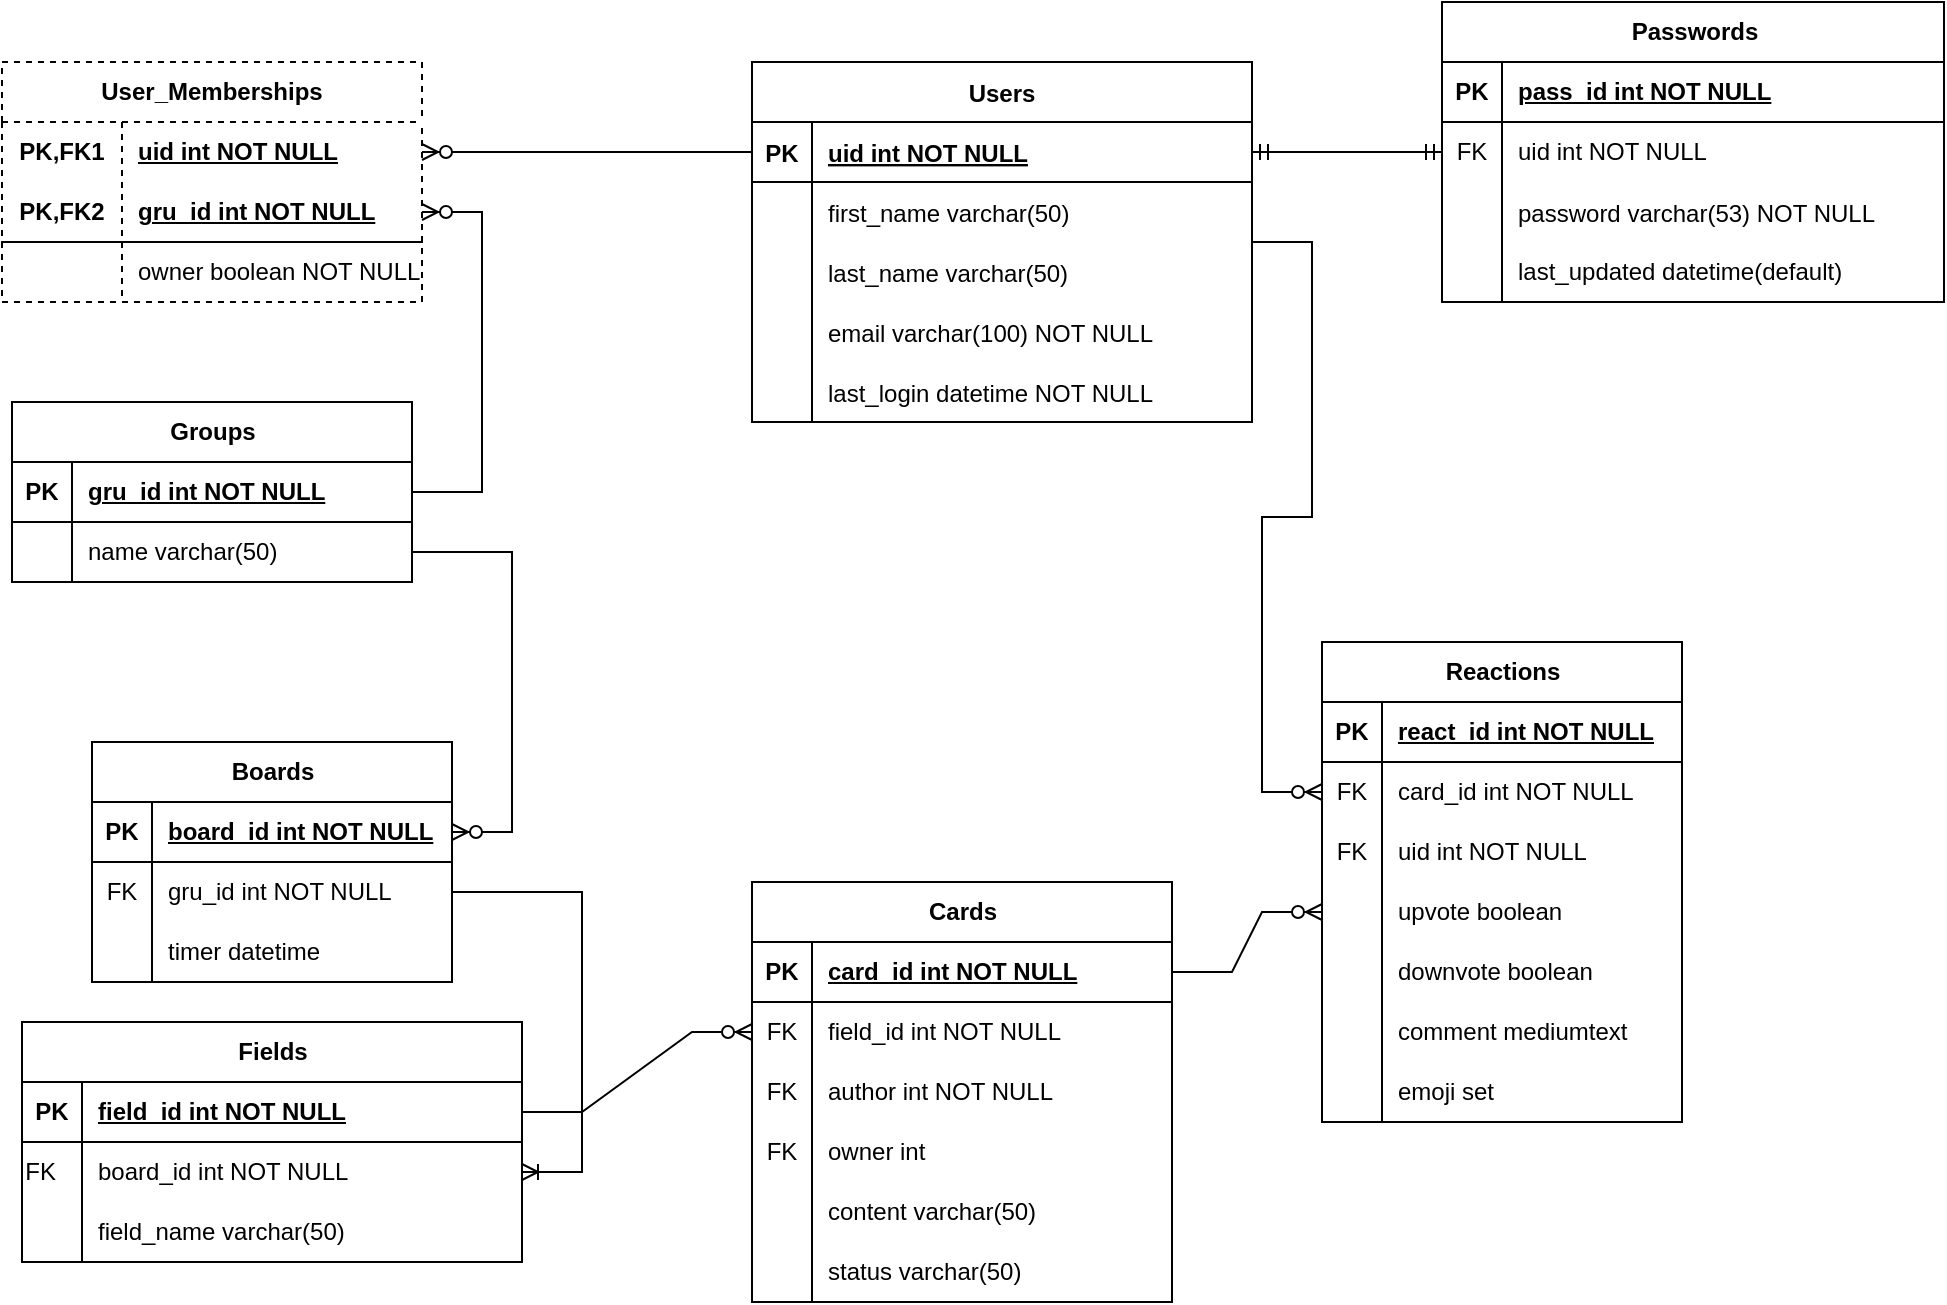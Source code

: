 <mxfile version="23.0.1" type="github">
  <diagram id="R2lEEEUBdFMjLlhIrx00" name="Page-1">
    <mxGraphModel dx="1639" dy="787" grid="1" gridSize="10" guides="1" tooltips="1" connect="1" arrows="1" fold="1" page="1" pageScale="1" pageWidth="1100" pageHeight="850" math="0" shadow="0" extFonts="Permanent Marker^https://fonts.googleapis.com/css?family=Permanent+Marker">
      <root>
        <mxCell id="0" />
        <mxCell id="1" parent="0" />
        <mxCell id="C-vyLk0tnHw3VtMMgP7b-23" value="Users" style="shape=table;startSize=30;container=1;collapsible=1;childLayout=tableLayout;fixedRows=1;rowLines=0;fontStyle=1;align=center;resizeLast=1;" parent="1" vertex="1">
          <mxGeometry x="425" y="60" width="250" height="180" as="geometry" />
        </mxCell>
        <mxCell id="C-vyLk0tnHw3VtMMgP7b-24" value="" style="shape=partialRectangle;collapsible=0;dropTarget=0;pointerEvents=0;fillColor=none;points=[[0,0.5],[1,0.5]];portConstraint=eastwest;top=0;left=0;right=0;bottom=1;" parent="C-vyLk0tnHw3VtMMgP7b-23" vertex="1">
          <mxGeometry y="30" width="250" height="30" as="geometry" />
        </mxCell>
        <mxCell id="C-vyLk0tnHw3VtMMgP7b-25" value="PK" style="shape=partialRectangle;overflow=hidden;connectable=0;fillColor=none;top=0;left=0;bottom=0;right=0;fontStyle=1;" parent="C-vyLk0tnHw3VtMMgP7b-24" vertex="1">
          <mxGeometry width="30" height="30" as="geometry">
            <mxRectangle width="30" height="30" as="alternateBounds" />
          </mxGeometry>
        </mxCell>
        <mxCell id="C-vyLk0tnHw3VtMMgP7b-26" value="uid int NOT NULL " style="shape=partialRectangle;overflow=hidden;connectable=0;fillColor=none;top=0;left=0;bottom=0;right=0;align=left;spacingLeft=6;fontStyle=5;" parent="C-vyLk0tnHw3VtMMgP7b-24" vertex="1">
          <mxGeometry x="30" width="220" height="30" as="geometry">
            <mxRectangle width="220" height="30" as="alternateBounds" />
          </mxGeometry>
        </mxCell>
        <mxCell id="C-vyLk0tnHw3VtMMgP7b-27" value="" style="shape=partialRectangle;collapsible=0;dropTarget=0;pointerEvents=0;fillColor=none;points=[[0,0.5],[1,0.5]];portConstraint=eastwest;top=0;left=0;right=0;bottom=0;" parent="C-vyLk0tnHw3VtMMgP7b-23" vertex="1">
          <mxGeometry y="60" width="250" height="30" as="geometry" />
        </mxCell>
        <mxCell id="C-vyLk0tnHw3VtMMgP7b-28" value="" style="shape=partialRectangle;overflow=hidden;connectable=0;fillColor=none;top=0;left=0;bottom=0;right=0;" parent="C-vyLk0tnHw3VtMMgP7b-27" vertex="1">
          <mxGeometry width="30" height="30" as="geometry">
            <mxRectangle width="30" height="30" as="alternateBounds" />
          </mxGeometry>
        </mxCell>
        <mxCell id="C-vyLk0tnHw3VtMMgP7b-29" value="first_name varchar(50) " style="shape=partialRectangle;overflow=hidden;connectable=0;fillColor=none;top=0;left=0;bottom=0;right=0;align=left;spacingLeft=6;" parent="C-vyLk0tnHw3VtMMgP7b-27" vertex="1">
          <mxGeometry x="30" width="220" height="30" as="geometry">
            <mxRectangle width="220" height="30" as="alternateBounds" />
          </mxGeometry>
        </mxCell>
        <mxCell id="QsMRmonBJZXArI-4Akjh-59" value="" style="shape=partialRectangle;collapsible=0;dropTarget=0;pointerEvents=0;fillColor=none;points=[[0,0.5],[1,0.5]];portConstraint=eastwest;top=0;left=0;right=0;bottom=0;" parent="C-vyLk0tnHw3VtMMgP7b-23" vertex="1">
          <mxGeometry y="90" width="250" height="30" as="geometry" />
        </mxCell>
        <mxCell id="QsMRmonBJZXArI-4Akjh-60" value="" style="shape=partialRectangle;overflow=hidden;connectable=0;fillColor=none;top=0;left=0;bottom=0;right=0;" parent="QsMRmonBJZXArI-4Akjh-59" vertex="1">
          <mxGeometry width="30" height="30" as="geometry">
            <mxRectangle width="30" height="30" as="alternateBounds" />
          </mxGeometry>
        </mxCell>
        <mxCell id="QsMRmonBJZXArI-4Akjh-61" value="last_name varchar(50)" style="shape=partialRectangle;overflow=hidden;connectable=0;fillColor=none;top=0;left=0;bottom=0;right=0;align=left;spacingLeft=6;" parent="QsMRmonBJZXArI-4Akjh-59" vertex="1">
          <mxGeometry x="30" width="220" height="30" as="geometry">
            <mxRectangle width="220" height="30" as="alternateBounds" />
          </mxGeometry>
        </mxCell>
        <mxCell id="QsMRmonBJZXArI-4Akjh-62" value="" style="shape=partialRectangle;collapsible=0;dropTarget=0;pointerEvents=0;fillColor=none;points=[[0,0.5],[1,0.5]];portConstraint=eastwest;top=0;left=0;right=0;bottom=0;" parent="C-vyLk0tnHw3VtMMgP7b-23" vertex="1">
          <mxGeometry y="120" width="250" height="30" as="geometry" />
        </mxCell>
        <mxCell id="QsMRmonBJZXArI-4Akjh-63" value="" style="shape=partialRectangle;overflow=hidden;connectable=0;fillColor=none;top=0;left=0;bottom=0;right=0;" parent="QsMRmonBJZXArI-4Akjh-62" vertex="1">
          <mxGeometry width="30" height="30" as="geometry">
            <mxRectangle width="30" height="30" as="alternateBounds" />
          </mxGeometry>
        </mxCell>
        <mxCell id="QsMRmonBJZXArI-4Akjh-64" value="email varchar(100) NOT NULL" style="shape=partialRectangle;overflow=hidden;connectable=0;fillColor=none;top=0;left=0;bottom=0;right=0;align=left;spacingLeft=6;" parent="QsMRmonBJZXArI-4Akjh-62" vertex="1">
          <mxGeometry x="30" width="220" height="30" as="geometry">
            <mxRectangle width="220" height="30" as="alternateBounds" />
          </mxGeometry>
        </mxCell>
        <mxCell id="QsMRmonBJZXArI-4Akjh-71" value="" style="shape=partialRectangle;collapsible=0;dropTarget=0;pointerEvents=0;fillColor=none;points=[[0,0.5],[1,0.5]];portConstraint=eastwest;top=0;left=0;right=0;bottom=0;" parent="C-vyLk0tnHw3VtMMgP7b-23" vertex="1">
          <mxGeometry y="150" width="250" height="30" as="geometry" />
        </mxCell>
        <mxCell id="QsMRmonBJZXArI-4Akjh-72" value="    " style="shape=partialRectangle;overflow=hidden;connectable=0;fillColor=none;top=0;left=0;bottom=0;right=0;" parent="QsMRmonBJZXArI-4Akjh-71" vertex="1">
          <mxGeometry width="30" height="30" as="geometry">
            <mxRectangle width="30" height="30" as="alternateBounds" />
          </mxGeometry>
        </mxCell>
        <mxCell id="QsMRmonBJZXArI-4Akjh-73" value="last_login datetime NOT NULL" style="shape=partialRectangle;overflow=hidden;connectable=0;fillColor=none;top=0;left=0;bottom=0;right=0;align=left;spacingLeft=6;" parent="QsMRmonBJZXArI-4Akjh-71" vertex="1">
          <mxGeometry x="30" width="220" height="30" as="geometry">
            <mxRectangle width="220" height="30" as="alternateBounds" />
          </mxGeometry>
        </mxCell>
        <mxCell id="QsMRmonBJZXArI-4Akjh-74" value="Groups" style="shape=table;startSize=30;container=1;collapsible=1;childLayout=tableLayout;fixedRows=1;rowLines=0;fontStyle=1;align=center;resizeLast=1;html=1;" parent="1" vertex="1">
          <mxGeometry x="55" y="230" width="200" height="90" as="geometry" />
        </mxCell>
        <mxCell id="QsMRmonBJZXArI-4Akjh-75" value="" style="shape=tableRow;horizontal=0;startSize=0;swimlaneHead=0;swimlaneBody=0;fillColor=none;collapsible=0;dropTarget=0;points=[[0,0.5],[1,0.5]];portConstraint=eastwest;top=0;left=0;right=0;bottom=1;" parent="QsMRmonBJZXArI-4Akjh-74" vertex="1">
          <mxGeometry y="30" width="200" height="30" as="geometry" />
        </mxCell>
        <mxCell id="QsMRmonBJZXArI-4Akjh-76" value="PK" style="shape=partialRectangle;connectable=0;fillColor=none;top=0;left=0;bottom=0;right=0;fontStyle=1;overflow=hidden;whiteSpace=wrap;html=1;" parent="QsMRmonBJZXArI-4Akjh-75" vertex="1">
          <mxGeometry width="30" height="30" as="geometry">
            <mxRectangle width="30" height="30" as="alternateBounds" />
          </mxGeometry>
        </mxCell>
        <mxCell id="QsMRmonBJZXArI-4Akjh-77" value="gru_id int NOT NULL" style="shape=partialRectangle;connectable=0;fillColor=none;top=0;left=0;bottom=0;right=0;align=left;spacingLeft=6;fontStyle=5;overflow=hidden;whiteSpace=wrap;html=1;" parent="QsMRmonBJZXArI-4Akjh-75" vertex="1">
          <mxGeometry x="30" width="170" height="30" as="geometry">
            <mxRectangle width="170" height="30" as="alternateBounds" />
          </mxGeometry>
        </mxCell>
        <mxCell id="QsMRmonBJZXArI-4Akjh-78" value="" style="shape=tableRow;horizontal=0;startSize=0;swimlaneHead=0;swimlaneBody=0;fillColor=none;collapsible=0;dropTarget=0;points=[[0,0.5],[1,0.5]];portConstraint=eastwest;top=0;left=0;right=0;bottom=0;" parent="QsMRmonBJZXArI-4Akjh-74" vertex="1">
          <mxGeometry y="60" width="200" height="30" as="geometry" />
        </mxCell>
        <mxCell id="QsMRmonBJZXArI-4Akjh-79" value="" style="shape=partialRectangle;connectable=0;fillColor=none;top=0;left=0;bottom=0;right=0;editable=1;overflow=hidden;whiteSpace=wrap;html=1;" parent="QsMRmonBJZXArI-4Akjh-78" vertex="1">
          <mxGeometry width="30" height="30" as="geometry">
            <mxRectangle width="30" height="30" as="alternateBounds" />
          </mxGeometry>
        </mxCell>
        <mxCell id="QsMRmonBJZXArI-4Akjh-80" value="name varchar(50)" style="shape=partialRectangle;connectable=0;fillColor=none;top=0;left=0;bottom=0;right=0;align=left;spacingLeft=6;overflow=hidden;whiteSpace=wrap;html=1;" parent="QsMRmonBJZXArI-4Akjh-78" vertex="1">
          <mxGeometry x="30" width="170" height="30" as="geometry">
            <mxRectangle width="170" height="30" as="alternateBounds" />
          </mxGeometry>
        </mxCell>
        <mxCell id="QsMRmonBJZXArI-4Akjh-129" value="" style="edgeStyle=entityRelationEdgeStyle;fontSize=12;html=1;endArrow=ERzeroToMany;endFill=1;rounded=0;" parent="1" source="C-vyLk0tnHw3VtMMgP7b-24" target="QsMRmonBJZXArI-4Akjh-185" edge="1">
          <mxGeometry width="100" height="100" relative="1" as="geometry">
            <mxPoint x="360" y="60" as="sourcePoint" />
            <mxPoint x="690" y="235" as="targetPoint" />
            <Array as="points">
              <mxPoint x="362.76" y="375" />
              <mxPoint x="770" y="455" />
              <mxPoint x="82.76" y="390" />
              <mxPoint x="-7.24" y="450" />
              <mxPoint x="-27.24" y="450" />
              <mxPoint x="72.76" y="370" />
              <mxPoint x="92.76" y="340" />
            </Array>
          </mxGeometry>
        </mxCell>
        <mxCell id="QsMRmonBJZXArI-4Akjh-130" value="" style="edgeStyle=entityRelationEdgeStyle;fontSize=12;html=1;endArrow=ERzeroToMany;endFill=1;rounded=0;" parent="1" source="QsMRmonBJZXArI-4Akjh-75" target="QsMRmonBJZXArI-4Akjh-188" edge="1">
          <mxGeometry width="100" height="100" relative="1" as="geometry">
            <mxPoint x="280" y="295" as="sourcePoint" />
            <mxPoint x="350" y="200" as="targetPoint" />
          </mxGeometry>
        </mxCell>
        <mxCell id="QsMRmonBJZXArI-4Akjh-131" value="Passwords" style="shape=table;startSize=30;container=1;collapsible=1;childLayout=tableLayout;fixedRows=1;rowLines=0;fontStyle=1;align=center;resizeLast=1;html=1;" parent="1" vertex="1">
          <mxGeometry x="770" y="30" width="251" height="150" as="geometry" />
        </mxCell>
        <mxCell id="QsMRmonBJZXArI-4Akjh-132" value="" style="shape=tableRow;horizontal=0;startSize=0;swimlaneHead=0;swimlaneBody=0;fillColor=none;collapsible=0;dropTarget=0;points=[[0,0.5],[1,0.5]];portConstraint=eastwest;top=0;left=0;right=0;bottom=1;" parent="QsMRmonBJZXArI-4Akjh-131" vertex="1">
          <mxGeometry y="30" width="251" height="30" as="geometry" />
        </mxCell>
        <mxCell id="QsMRmonBJZXArI-4Akjh-133" value="PK" style="shape=partialRectangle;connectable=0;fillColor=none;top=0;left=0;bottom=0;right=0;fontStyle=1;overflow=hidden;whiteSpace=wrap;html=1;" parent="QsMRmonBJZXArI-4Akjh-132" vertex="1">
          <mxGeometry width="30" height="30" as="geometry">
            <mxRectangle width="30" height="30" as="alternateBounds" />
          </mxGeometry>
        </mxCell>
        <mxCell id="QsMRmonBJZXArI-4Akjh-134" value="pass_id int NOT NULL" style="shape=partialRectangle;connectable=0;fillColor=none;top=0;left=0;bottom=0;right=0;align=left;spacingLeft=6;fontStyle=5;overflow=hidden;whiteSpace=wrap;html=1;" parent="QsMRmonBJZXArI-4Akjh-132" vertex="1">
          <mxGeometry x="30" width="221" height="30" as="geometry">
            <mxRectangle width="221" height="30" as="alternateBounds" />
          </mxGeometry>
        </mxCell>
        <mxCell id="QsMRmonBJZXArI-4Akjh-135" value="" style="shape=tableRow;horizontal=0;startSize=0;swimlaneHead=0;swimlaneBody=0;fillColor=none;collapsible=0;dropTarget=0;points=[[0,0.5],[1,0.5]];portConstraint=eastwest;top=0;left=0;right=0;bottom=0;" parent="QsMRmonBJZXArI-4Akjh-131" vertex="1">
          <mxGeometry y="60" width="251" height="30" as="geometry" />
        </mxCell>
        <mxCell id="QsMRmonBJZXArI-4Akjh-136" value="FK" style="shape=partialRectangle;connectable=0;fillColor=none;top=0;left=0;bottom=0;right=0;editable=1;overflow=hidden;whiteSpace=wrap;html=1;" parent="QsMRmonBJZXArI-4Akjh-135" vertex="1">
          <mxGeometry width="30" height="30" as="geometry">
            <mxRectangle width="30" height="30" as="alternateBounds" />
          </mxGeometry>
        </mxCell>
        <mxCell id="QsMRmonBJZXArI-4Akjh-137" value="uid int NOT NULL" style="shape=partialRectangle;connectable=0;fillColor=none;top=0;left=0;bottom=0;right=0;align=left;spacingLeft=6;overflow=hidden;whiteSpace=wrap;html=1;" parent="QsMRmonBJZXArI-4Akjh-135" vertex="1">
          <mxGeometry x="30" width="221" height="30" as="geometry">
            <mxRectangle width="221" height="30" as="alternateBounds" />
          </mxGeometry>
        </mxCell>
        <mxCell id="QsMRmonBJZXArI-4Akjh-65" value="" style="shape=partialRectangle;collapsible=0;dropTarget=0;pointerEvents=0;fillColor=none;points=[[0,0.5],[1,0.5]];portConstraint=eastwest;top=0;left=0;right=0;bottom=0;" parent="QsMRmonBJZXArI-4Akjh-131" vertex="1">
          <mxGeometry y="90" width="251" height="30" as="geometry" />
        </mxCell>
        <mxCell id="QsMRmonBJZXArI-4Akjh-66" value="" style="shape=partialRectangle;overflow=hidden;connectable=0;fillColor=none;top=0;left=0;bottom=0;right=0;" parent="QsMRmonBJZXArI-4Akjh-65" vertex="1">
          <mxGeometry width="30" height="30" as="geometry">
            <mxRectangle width="30" height="30" as="alternateBounds" />
          </mxGeometry>
        </mxCell>
        <mxCell id="QsMRmonBJZXArI-4Akjh-67" value="password varchar(53) NOT NULL" style="shape=partialRectangle;overflow=hidden;connectable=0;fillColor=none;top=0;left=0;bottom=0;right=0;align=left;spacingLeft=6;" parent="QsMRmonBJZXArI-4Akjh-65" vertex="1">
          <mxGeometry x="30" width="221" height="30" as="geometry">
            <mxRectangle width="221" height="30" as="alternateBounds" />
          </mxGeometry>
        </mxCell>
        <mxCell id="QsMRmonBJZXArI-4Akjh-141" value="" style="shape=tableRow;horizontal=0;startSize=0;swimlaneHead=0;swimlaneBody=0;fillColor=none;collapsible=0;dropTarget=0;points=[[0,0.5],[1,0.5]];portConstraint=eastwest;top=0;left=0;right=0;bottom=0;" parent="QsMRmonBJZXArI-4Akjh-131" vertex="1">
          <mxGeometry y="120" width="251" height="30" as="geometry" />
        </mxCell>
        <mxCell id="QsMRmonBJZXArI-4Akjh-142" value="" style="shape=partialRectangle;connectable=0;fillColor=none;top=0;left=0;bottom=0;right=0;editable=1;overflow=hidden;whiteSpace=wrap;html=1;" parent="QsMRmonBJZXArI-4Akjh-141" vertex="1">
          <mxGeometry width="30" height="30" as="geometry">
            <mxRectangle width="30" height="30" as="alternateBounds" />
          </mxGeometry>
        </mxCell>
        <mxCell id="QsMRmonBJZXArI-4Akjh-143" value="last_updated datetime(default)" style="shape=partialRectangle;connectable=0;fillColor=none;top=0;left=0;bottom=0;right=0;align=left;spacingLeft=6;overflow=hidden;whiteSpace=wrap;html=1;" parent="QsMRmonBJZXArI-4Akjh-141" vertex="1">
          <mxGeometry x="30" width="221" height="30" as="geometry">
            <mxRectangle width="221" height="30" as="alternateBounds" />
          </mxGeometry>
        </mxCell>
        <mxCell id="QsMRmonBJZXArI-4Akjh-161" value="" style="edgeStyle=entityRelationEdgeStyle;fontSize=12;html=1;endArrow=ERmandOne;startArrow=ERmandOne;rounded=0;" parent="1" source="C-vyLk0tnHw3VtMMgP7b-24" target="QsMRmonBJZXArI-4Akjh-131" edge="1">
          <mxGeometry width="100" height="100" relative="1" as="geometry">
            <mxPoint x="600" y="190" as="sourcePoint" />
            <mxPoint x="780" y="340" as="targetPoint" />
            <Array as="points">
              <mxPoint x="730" y="70" />
              <mxPoint x="686" y="100" />
            </Array>
          </mxGeometry>
        </mxCell>
        <mxCell id="QsMRmonBJZXArI-4Akjh-184" value="User_Memberships" style="shape=table;startSize=30;container=1;collapsible=1;childLayout=tableLayout;fixedRows=1;rowLines=0;fontStyle=1;align=center;resizeLast=1;html=1;whiteSpace=wrap;dashed=1;" parent="1" vertex="1">
          <mxGeometry x="50" y="60" width="210" height="120" as="geometry" />
        </mxCell>
        <mxCell id="QsMRmonBJZXArI-4Akjh-185" value="" style="shape=tableRow;horizontal=0;startSize=0;swimlaneHead=0;swimlaneBody=0;fillColor=none;collapsible=0;dropTarget=0;points=[[0,0.5],[1,0.5]];portConstraint=eastwest;top=0;left=0;right=0;bottom=0;html=1;" parent="QsMRmonBJZXArI-4Akjh-184" vertex="1">
          <mxGeometry y="30" width="210" height="30" as="geometry" />
        </mxCell>
        <mxCell id="QsMRmonBJZXArI-4Akjh-186" value="PK,FK1" style="shape=partialRectangle;connectable=0;fillColor=none;top=0;left=0;bottom=0;right=0;fontStyle=1;overflow=hidden;html=1;whiteSpace=wrap;" parent="QsMRmonBJZXArI-4Akjh-185" vertex="1">
          <mxGeometry width="60" height="30" as="geometry">
            <mxRectangle width="60" height="30" as="alternateBounds" />
          </mxGeometry>
        </mxCell>
        <mxCell id="QsMRmonBJZXArI-4Akjh-187" value="uid int NOT NULL" style="shape=partialRectangle;connectable=0;fillColor=none;top=0;left=0;bottom=0;right=0;align=left;spacingLeft=6;fontStyle=5;overflow=hidden;html=1;whiteSpace=wrap;" parent="QsMRmonBJZXArI-4Akjh-185" vertex="1">
          <mxGeometry x="60" width="150" height="30" as="geometry">
            <mxRectangle width="150" height="30" as="alternateBounds" />
          </mxGeometry>
        </mxCell>
        <mxCell id="QsMRmonBJZXArI-4Akjh-188" value="" style="shape=tableRow;horizontal=0;startSize=0;swimlaneHead=0;swimlaneBody=0;fillColor=none;collapsible=0;dropTarget=0;points=[[0,0.5],[1,0.5]];portConstraint=eastwest;top=0;left=0;right=0;bottom=1;html=1;" parent="QsMRmonBJZXArI-4Akjh-184" vertex="1">
          <mxGeometry y="60" width="210" height="30" as="geometry" />
        </mxCell>
        <mxCell id="QsMRmonBJZXArI-4Akjh-189" value="PK,FK2" style="shape=partialRectangle;connectable=0;fillColor=none;top=0;left=0;bottom=0;right=0;fontStyle=1;overflow=hidden;html=1;whiteSpace=wrap;" parent="QsMRmonBJZXArI-4Akjh-188" vertex="1">
          <mxGeometry width="60" height="30" as="geometry">
            <mxRectangle width="60" height="30" as="alternateBounds" />
          </mxGeometry>
        </mxCell>
        <mxCell id="QsMRmonBJZXArI-4Akjh-190" value="gru_id int NOT NULL" style="shape=partialRectangle;connectable=0;fillColor=none;top=0;left=0;bottom=0;right=0;align=left;spacingLeft=6;fontStyle=5;overflow=hidden;html=1;whiteSpace=wrap;" parent="QsMRmonBJZXArI-4Akjh-188" vertex="1">
          <mxGeometry x="60" width="150" height="30" as="geometry">
            <mxRectangle width="150" height="30" as="alternateBounds" />
          </mxGeometry>
        </mxCell>
        <mxCell id="QsMRmonBJZXArI-4Akjh-191" value="" style="shape=tableRow;horizontal=0;startSize=0;swimlaneHead=0;swimlaneBody=0;fillColor=none;collapsible=0;dropTarget=0;points=[[0,0.5],[1,0.5]];portConstraint=eastwest;top=0;left=0;right=0;bottom=0;html=1;" parent="QsMRmonBJZXArI-4Akjh-184" vertex="1">
          <mxGeometry y="90" width="210" height="30" as="geometry" />
        </mxCell>
        <mxCell id="QsMRmonBJZXArI-4Akjh-192" value="" style="shape=partialRectangle;connectable=0;fillColor=none;top=0;left=0;bottom=0;right=0;editable=1;overflow=hidden;html=1;whiteSpace=wrap;" parent="QsMRmonBJZXArI-4Akjh-191" vertex="1">
          <mxGeometry width="60" height="30" as="geometry">
            <mxRectangle width="60" height="30" as="alternateBounds" />
          </mxGeometry>
        </mxCell>
        <mxCell id="QsMRmonBJZXArI-4Akjh-193" value="owner boolean NOT NULL" style="shape=partialRectangle;connectable=0;fillColor=none;top=0;left=0;bottom=0;right=0;align=left;spacingLeft=6;overflow=hidden;html=1;whiteSpace=wrap;" parent="QsMRmonBJZXArI-4Akjh-191" vertex="1">
          <mxGeometry x="60" width="150" height="30" as="geometry">
            <mxRectangle width="150" height="30" as="alternateBounds" />
          </mxGeometry>
        </mxCell>
        <mxCell id="QsMRmonBJZXArI-4Akjh-197" value="Boards" style="shape=table;startSize=30;container=1;collapsible=1;childLayout=tableLayout;fixedRows=1;rowLines=0;fontStyle=1;align=center;resizeLast=1;html=1;" parent="1" vertex="1">
          <mxGeometry x="95" y="400" width="180" height="120" as="geometry" />
        </mxCell>
        <mxCell id="QsMRmonBJZXArI-4Akjh-198" value="" style="shape=tableRow;horizontal=0;startSize=0;swimlaneHead=0;swimlaneBody=0;fillColor=none;collapsible=0;dropTarget=0;points=[[0,0.5],[1,0.5]];portConstraint=eastwest;top=0;left=0;right=0;bottom=1;" parent="QsMRmonBJZXArI-4Akjh-197" vertex="1">
          <mxGeometry y="30" width="180" height="30" as="geometry" />
        </mxCell>
        <mxCell id="QsMRmonBJZXArI-4Akjh-199" value="PK" style="shape=partialRectangle;connectable=0;fillColor=none;top=0;left=0;bottom=0;right=0;fontStyle=1;overflow=hidden;whiteSpace=wrap;html=1;" parent="QsMRmonBJZXArI-4Akjh-198" vertex="1">
          <mxGeometry width="30" height="30" as="geometry">
            <mxRectangle width="30" height="30" as="alternateBounds" />
          </mxGeometry>
        </mxCell>
        <mxCell id="QsMRmonBJZXArI-4Akjh-200" value="board_id int NOT NULL" style="shape=partialRectangle;connectable=0;fillColor=none;top=0;left=0;bottom=0;right=0;align=left;spacingLeft=6;fontStyle=5;overflow=hidden;whiteSpace=wrap;html=1;" parent="QsMRmonBJZXArI-4Akjh-198" vertex="1">
          <mxGeometry x="30" width="150" height="30" as="geometry">
            <mxRectangle width="150" height="30" as="alternateBounds" />
          </mxGeometry>
        </mxCell>
        <mxCell id="QsMRmonBJZXArI-4Akjh-201" value="" style="shape=tableRow;horizontal=0;startSize=0;swimlaneHead=0;swimlaneBody=0;fillColor=none;collapsible=0;dropTarget=0;points=[[0,0.5],[1,0.5]];portConstraint=eastwest;top=0;left=0;right=0;bottom=0;" parent="QsMRmonBJZXArI-4Akjh-197" vertex="1">
          <mxGeometry y="60" width="180" height="30" as="geometry" />
        </mxCell>
        <mxCell id="QsMRmonBJZXArI-4Akjh-202" value="FK" style="shape=partialRectangle;connectable=0;fillColor=none;top=0;left=0;bottom=0;right=0;editable=1;overflow=hidden;whiteSpace=wrap;html=1;" parent="QsMRmonBJZXArI-4Akjh-201" vertex="1">
          <mxGeometry width="30" height="30" as="geometry">
            <mxRectangle width="30" height="30" as="alternateBounds" />
          </mxGeometry>
        </mxCell>
        <mxCell id="QsMRmonBJZXArI-4Akjh-203" value="gru_id int NOT NULL" style="shape=partialRectangle;connectable=0;fillColor=none;top=0;left=0;bottom=0;right=0;align=left;spacingLeft=6;overflow=hidden;whiteSpace=wrap;html=1;" parent="QsMRmonBJZXArI-4Akjh-201" vertex="1">
          <mxGeometry x="30" width="150" height="30" as="geometry">
            <mxRectangle width="150" height="30" as="alternateBounds" />
          </mxGeometry>
        </mxCell>
        <mxCell id="4vJJarBeEejXdYgXvH3P-1" value="" style="shape=tableRow;horizontal=0;startSize=0;swimlaneHead=0;swimlaneBody=0;fillColor=none;collapsible=0;dropTarget=0;points=[[0,0.5],[1,0.5]];portConstraint=eastwest;top=0;left=0;right=0;bottom=0;" parent="QsMRmonBJZXArI-4Akjh-197" vertex="1">
          <mxGeometry y="90" width="180" height="30" as="geometry" />
        </mxCell>
        <mxCell id="4vJJarBeEejXdYgXvH3P-2" value="" style="shape=partialRectangle;connectable=0;fillColor=none;top=0;left=0;bottom=0;right=0;editable=1;overflow=hidden;whiteSpace=wrap;html=1;" parent="4vJJarBeEejXdYgXvH3P-1" vertex="1">
          <mxGeometry width="30" height="30" as="geometry">
            <mxRectangle width="30" height="30" as="alternateBounds" />
          </mxGeometry>
        </mxCell>
        <mxCell id="4vJJarBeEejXdYgXvH3P-3" value="timer datetime" style="shape=partialRectangle;connectable=0;fillColor=none;top=0;left=0;bottom=0;right=0;align=left;spacingLeft=6;overflow=hidden;whiteSpace=wrap;html=1;" parent="4vJJarBeEejXdYgXvH3P-1" vertex="1">
          <mxGeometry x="30" width="150" height="30" as="geometry">
            <mxRectangle width="150" height="30" as="alternateBounds" />
          </mxGeometry>
        </mxCell>
        <mxCell id="QsMRmonBJZXArI-4Akjh-210" value="Cards" style="shape=table;startSize=30;container=1;collapsible=1;childLayout=tableLayout;fixedRows=1;rowLines=0;fontStyle=1;align=center;resizeLast=1;html=1;" parent="1" vertex="1">
          <mxGeometry x="425" y="470" width="210" height="210" as="geometry" />
        </mxCell>
        <mxCell id="QsMRmonBJZXArI-4Akjh-211" value="" style="shape=tableRow;horizontal=0;startSize=0;swimlaneHead=0;swimlaneBody=0;fillColor=none;collapsible=0;dropTarget=0;points=[[0,0.5],[1,0.5]];portConstraint=eastwest;top=0;left=0;right=0;bottom=1;" parent="QsMRmonBJZXArI-4Akjh-210" vertex="1">
          <mxGeometry y="30" width="210" height="30" as="geometry" />
        </mxCell>
        <mxCell id="QsMRmonBJZXArI-4Akjh-212" value="PK" style="shape=partialRectangle;connectable=0;fillColor=none;top=0;left=0;bottom=0;right=0;fontStyle=1;overflow=hidden;whiteSpace=wrap;html=1;" parent="QsMRmonBJZXArI-4Akjh-211" vertex="1">
          <mxGeometry width="30" height="30" as="geometry">
            <mxRectangle width="30" height="30" as="alternateBounds" />
          </mxGeometry>
        </mxCell>
        <mxCell id="QsMRmonBJZXArI-4Akjh-213" value="card_id int NOT NULL" style="shape=partialRectangle;connectable=0;fillColor=none;top=0;left=0;bottom=0;right=0;align=left;spacingLeft=6;fontStyle=5;overflow=hidden;whiteSpace=wrap;html=1;" parent="QsMRmonBJZXArI-4Akjh-211" vertex="1">
          <mxGeometry x="30" width="180" height="30" as="geometry">
            <mxRectangle width="180" height="30" as="alternateBounds" />
          </mxGeometry>
        </mxCell>
        <mxCell id="QsMRmonBJZXArI-4Akjh-223" value="" style="shape=tableRow;horizontal=0;startSize=0;swimlaneHead=0;swimlaneBody=0;fillColor=none;collapsible=0;dropTarget=0;points=[[0,0.5],[1,0.5]];portConstraint=eastwest;top=0;left=0;right=0;bottom=0;" parent="QsMRmonBJZXArI-4Akjh-210" vertex="1">
          <mxGeometry y="60" width="210" height="30" as="geometry" />
        </mxCell>
        <mxCell id="QsMRmonBJZXArI-4Akjh-224" value="FK" style="shape=partialRectangle;connectable=0;fillColor=none;top=0;left=0;bottom=0;right=0;fontStyle=0;overflow=hidden;whiteSpace=wrap;html=1;" parent="QsMRmonBJZXArI-4Akjh-223" vertex="1">
          <mxGeometry width="30" height="30" as="geometry">
            <mxRectangle width="30" height="30" as="alternateBounds" />
          </mxGeometry>
        </mxCell>
        <mxCell id="QsMRmonBJZXArI-4Akjh-225" value="field_id int NOT NULL" style="shape=partialRectangle;connectable=0;fillColor=none;top=0;left=0;bottom=0;right=0;align=left;spacingLeft=6;fontStyle=0;overflow=hidden;whiteSpace=wrap;html=1;" parent="QsMRmonBJZXArI-4Akjh-223" vertex="1">
          <mxGeometry x="30" width="180" height="30" as="geometry">
            <mxRectangle width="180" height="30" as="alternateBounds" />
          </mxGeometry>
        </mxCell>
        <mxCell id="QsMRmonBJZXArI-4Akjh-286" value="" style="shape=tableRow;horizontal=0;startSize=0;swimlaneHead=0;swimlaneBody=0;fillColor=none;collapsible=0;dropTarget=0;points=[[0,0.5],[1,0.5]];portConstraint=eastwest;top=0;left=0;right=0;bottom=0;" parent="QsMRmonBJZXArI-4Akjh-210" vertex="1">
          <mxGeometry y="90" width="210" height="30" as="geometry" />
        </mxCell>
        <mxCell id="QsMRmonBJZXArI-4Akjh-287" value="FK" style="shape=partialRectangle;connectable=0;fillColor=none;top=0;left=0;bottom=0;right=0;fontStyle=0;overflow=hidden;whiteSpace=wrap;html=1;" parent="QsMRmonBJZXArI-4Akjh-286" vertex="1">
          <mxGeometry width="30" height="30" as="geometry">
            <mxRectangle width="30" height="30" as="alternateBounds" />
          </mxGeometry>
        </mxCell>
        <mxCell id="QsMRmonBJZXArI-4Akjh-288" value="author int NOT NULL" style="shape=partialRectangle;connectable=0;fillColor=none;top=0;left=0;bottom=0;right=0;align=left;spacingLeft=6;fontStyle=0;overflow=hidden;whiteSpace=wrap;html=1;" parent="QsMRmonBJZXArI-4Akjh-286" vertex="1">
          <mxGeometry x="30" width="180" height="30" as="geometry">
            <mxRectangle width="180" height="30" as="alternateBounds" />
          </mxGeometry>
        </mxCell>
        <mxCell id="4vJJarBeEejXdYgXvH3P-4" value="" style="shape=tableRow;horizontal=0;startSize=0;swimlaneHead=0;swimlaneBody=0;fillColor=none;collapsible=0;dropTarget=0;points=[[0,0.5],[1,0.5]];portConstraint=eastwest;top=0;left=0;right=0;bottom=0;" parent="QsMRmonBJZXArI-4Akjh-210" vertex="1">
          <mxGeometry y="120" width="210" height="30" as="geometry" />
        </mxCell>
        <mxCell id="4vJJarBeEejXdYgXvH3P-5" value="FK" style="shape=partialRectangle;connectable=0;fillColor=none;top=0;left=0;bottom=0;right=0;fontStyle=0;overflow=hidden;whiteSpace=wrap;html=1;" parent="4vJJarBeEejXdYgXvH3P-4" vertex="1">
          <mxGeometry width="30" height="30" as="geometry">
            <mxRectangle width="30" height="30" as="alternateBounds" />
          </mxGeometry>
        </mxCell>
        <mxCell id="4vJJarBeEejXdYgXvH3P-6" value="owner int" style="shape=partialRectangle;connectable=0;fillColor=none;top=0;left=0;bottom=0;right=0;align=left;spacingLeft=6;fontStyle=0;overflow=hidden;whiteSpace=wrap;html=1;" parent="4vJJarBeEejXdYgXvH3P-4" vertex="1">
          <mxGeometry x="30" width="180" height="30" as="geometry">
            <mxRectangle width="180" height="30" as="alternateBounds" />
          </mxGeometry>
        </mxCell>
        <mxCell id="4vJJarBeEejXdYgXvH3P-7" value="" style="shape=tableRow;horizontal=0;startSize=0;swimlaneHead=0;swimlaneBody=0;fillColor=none;collapsible=0;dropTarget=0;points=[[0,0.5],[1,0.5]];portConstraint=eastwest;top=0;left=0;right=0;bottom=0;" parent="QsMRmonBJZXArI-4Akjh-210" vertex="1">
          <mxGeometry y="150" width="210" height="30" as="geometry" />
        </mxCell>
        <mxCell id="4vJJarBeEejXdYgXvH3P-8" value="" style="shape=partialRectangle;connectable=0;fillColor=none;top=0;left=0;bottom=0;right=0;fontStyle=0;overflow=hidden;whiteSpace=wrap;html=1;" parent="4vJJarBeEejXdYgXvH3P-7" vertex="1">
          <mxGeometry width="30" height="30" as="geometry">
            <mxRectangle width="30" height="30" as="alternateBounds" />
          </mxGeometry>
        </mxCell>
        <mxCell id="4vJJarBeEejXdYgXvH3P-9" value="content varchar(50)" style="shape=partialRectangle;connectable=0;fillColor=none;top=0;left=0;bottom=0;right=0;align=left;spacingLeft=6;fontStyle=0;overflow=hidden;whiteSpace=wrap;html=1;" parent="4vJJarBeEejXdYgXvH3P-7" vertex="1">
          <mxGeometry x="30" width="180" height="30" as="geometry">
            <mxRectangle width="180" height="30" as="alternateBounds" />
          </mxGeometry>
        </mxCell>
        <mxCell id="4vJJarBeEejXdYgXvH3P-10" value="" style="shape=tableRow;horizontal=0;startSize=0;swimlaneHead=0;swimlaneBody=0;fillColor=none;collapsible=0;dropTarget=0;points=[[0,0.5],[1,0.5]];portConstraint=eastwest;top=0;left=0;right=0;bottom=0;" parent="QsMRmonBJZXArI-4Akjh-210" vertex="1">
          <mxGeometry y="180" width="210" height="30" as="geometry" />
        </mxCell>
        <mxCell id="4vJJarBeEejXdYgXvH3P-11" value="" style="shape=partialRectangle;connectable=0;fillColor=none;top=0;left=0;bottom=0;right=0;fontStyle=0;overflow=hidden;whiteSpace=wrap;html=1;" parent="4vJJarBeEejXdYgXvH3P-10" vertex="1">
          <mxGeometry width="30" height="30" as="geometry">
            <mxRectangle width="30" height="30" as="alternateBounds" />
          </mxGeometry>
        </mxCell>
        <mxCell id="4vJJarBeEejXdYgXvH3P-12" value="status varchar(50)" style="shape=partialRectangle;connectable=0;fillColor=none;top=0;left=0;bottom=0;right=0;align=left;spacingLeft=6;fontStyle=0;overflow=hidden;whiteSpace=wrap;html=1;" parent="4vJJarBeEejXdYgXvH3P-10" vertex="1">
          <mxGeometry x="30" width="180" height="30" as="geometry">
            <mxRectangle width="180" height="30" as="alternateBounds" />
          </mxGeometry>
        </mxCell>
        <mxCell id="QsMRmonBJZXArI-4Akjh-269" value="Fields" style="shape=table;startSize=30;container=1;collapsible=1;childLayout=tableLayout;fixedRows=1;rowLines=0;fontStyle=1;align=center;resizeLast=1;html=1;" parent="1" vertex="1">
          <mxGeometry x="60" y="540" width="250" height="120" as="geometry" />
        </mxCell>
        <mxCell id="QsMRmonBJZXArI-4Akjh-270" value="" style="shape=tableRow;horizontal=0;startSize=0;swimlaneHead=0;swimlaneBody=0;fillColor=none;collapsible=0;dropTarget=0;points=[[0,0.5],[1,0.5]];portConstraint=eastwest;top=0;left=0;right=0;bottom=1;" parent="QsMRmonBJZXArI-4Akjh-269" vertex="1">
          <mxGeometry y="30" width="250" height="30" as="geometry" />
        </mxCell>
        <mxCell id="QsMRmonBJZXArI-4Akjh-271" value="PK" style="shape=partialRectangle;connectable=0;fillColor=none;top=0;left=0;bottom=0;right=0;fontStyle=1;overflow=hidden;whiteSpace=wrap;html=1;" parent="QsMRmonBJZXArI-4Akjh-270" vertex="1">
          <mxGeometry width="30" height="30" as="geometry">
            <mxRectangle width="30" height="30" as="alternateBounds" />
          </mxGeometry>
        </mxCell>
        <mxCell id="QsMRmonBJZXArI-4Akjh-272" value="field_id int NOT NULL" style="shape=partialRectangle;connectable=0;fillColor=none;top=0;left=0;bottom=0;right=0;align=left;spacingLeft=6;fontStyle=5;overflow=hidden;whiteSpace=wrap;html=1;" parent="QsMRmonBJZXArI-4Akjh-270" vertex="1">
          <mxGeometry x="30" width="220" height="30" as="geometry">
            <mxRectangle width="220" height="30" as="alternateBounds" />
          </mxGeometry>
        </mxCell>
        <mxCell id="QsMRmonBJZXArI-4Akjh-289" value="" style="shape=tableRow;horizontal=0;startSize=0;swimlaneHead=0;swimlaneBody=0;fillColor=none;collapsible=0;dropTarget=0;points=[[0,0.5],[1,0.5]];portConstraint=eastwest;top=0;left=0;right=0;bottom=0;" parent="QsMRmonBJZXArI-4Akjh-269" vertex="1">
          <mxGeometry y="60" width="250" height="30" as="geometry" />
        </mxCell>
        <mxCell id="QsMRmonBJZXArI-4Akjh-290" value="FK&lt;span style=&quot;white-space: pre;&quot;&gt;&#x9;&lt;/span&gt;" style="shape=partialRectangle;connectable=0;fillColor=none;top=0;left=0;bottom=0;right=0;editable=1;overflow=hidden;whiteSpace=wrap;html=1;" parent="QsMRmonBJZXArI-4Akjh-289" vertex="1">
          <mxGeometry width="30" height="30" as="geometry">
            <mxRectangle width="30" height="30" as="alternateBounds" />
          </mxGeometry>
        </mxCell>
        <mxCell id="QsMRmonBJZXArI-4Akjh-291" value="board_id int NOT NULL" style="shape=partialRectangle;connectable=0;fillColor=none;top=0;left=0;bottom=0;right=0;align=left;spacingLeft=6;overflow=hidden;whiteSpace=wrap;html=1;" parent="QsMRmonBJZXArI-4Akjh-289" vertex="1">
          <mxGeometry x="30" width="220" height="30" as="geometry">
            <mxRectangle width="220" height="30" as="alternateBounds" />
          </mxGeometry>
        </mxCell>
        <mxCell id="QsMRmonBJZXArI-4Akjh-273" value="" style="shape=tableRow;horizontal=0;startSize=0;swimlaneHead=0;swimlaneBody=0;fillColor=none;collapsible=0;dropTarget=0;points=[[0,0.5],[1,0.5]];portConstraint=eastwest;top=0;left=0;right=0;bottom=0;" parent="QsMRmonBJZXArI-4Akjh-269" vertex="1">
          <mxGeometry y="90" width="250" height="30" as="geometry" />
        </mxCell>
        <mxCell id="QsMRmonBJZXArI-4Akjh-274" value="" style="shape=partialRectangle;connectable=0;fillColor=none;top=0;left=0;bottom=0;right=0;editable=1;overflow=hidden;whiteSpace=wrap;html=1;" parent="QsMRmonBJZXArI-4Akjh-273" vertex="1">
          <mxGeometry width="30" height="30" as="geometry">
            <mxRectangle width="30" height="30" as="alternateBounds" />
          </mxGeometry>
        </mxCell>
        <mxCell id="QsMRmonBJZXArI-4Akjh-275" value="field_name varchar(50)" style="shape=partialRectangle;connectable=0;fillColor=none;top=0;left=0;bottom=0;right=0;align=left;spacingLeft=6;overflow=hidden;whiteSpace=wrap;html=1;" parent="QsMRmonBJZXArI-4Akjh-273" vertex="1">
          <mxGeometry x="30" width="220" height="30" as="geometry">
            <mxRectangle width="220" height="30" as="alternateBounds" />
          </mxGeometry>
        </mxCell>
        <mxCell id="QsMRmonBJZXArI-4Akjh-282" value="" style="edgeStyle=entityRelationEdgeStyle;fontSize=12;html=1;endArrow=ERoneToMany;rounded=0;" parent="1" source="QsMRmonBJZXArI-4Akjh-201" target="QsMRmonBJZXArI-4Akjh-289" edge="1">
          <mxGeometry width="100" height="100" relative="1" as="geometry">
            <mxPoint x="290" y="420" as="sourcePoint" />
            <mxPoint x="350" y="635" as="targetPoint" />
            <Array as="points">
              <mxPoint x="530" y="530" />
              <mxPoint x="290" y="500" />
              <mxPoint x="450" y="530" />
              <mxPoint x="540" y="500" />
            </Array>
          </mxGeometry>
        </mxCell>
        <mxCell id="QsMRmonBJZXArI-4Akjh-284" value="" style="edgeStyle=entityRelationEdgeStyle;fontSize=12;html=1;endArrow=ERzeroToMany;endFill=1;rounded=0;" parent="1" source="QsMRmonBJZXArI-4Akjh-78" target="QsMRmonBJZXArI-4Akjh-198" edge="1">
          <mxGeometry width="100" height="100" relative="1" as="geometry">
            <mxPoint x="335" y="290" as="sourcePoint" />
            <mxPoint x="310" y="440" as="targetPoint" />
            <Array as="points">
              <mxPoint x="-155" y="390" />
              <mxPoint x="110" y="420" />
              <mxPoint x="65" y="410" />
              <mxPoint x="65" y="400" />
            </Array>
          </mxGeometry>
        </mxCell>
        <mxCell id="QsMRmonBJZXArI-4Akjh-292" value="" style="edgeStyle=entityRelationEdgeStyle;fontSize=12;html=1;endArrow=ERzeroToMany;endFill=1;rounded=0;" parent="1" source="QsMRmonBJZXArI-4Akjh-270" target="QsMRmonBJZXArI-4Akjh-223" edge="1">
          <mxGeometry width="100" height="100" relative="1" as="geometry">
            <mxPoint x="360" y="680" as="sourcePoint" />
            <mxPoint x="610" y="290" as="targetPoint" />
          </mxGeometry>
        </mxCell>
        <mxCell id="QsMRmonBJZXArI-4Akjh-293" value="Reactions" style="shape=table;startSize=30;container=1;collapsible=1;childLayout=tableLayout;fixedRows=1;rowLines=0;fontStyle=1;align=center;resizeLast=1;html=1;" parent="1" vertex="1">
          <mxGeometry x="710" y="350" width="180" height="240" as="geometry" />
        </mxCell>
        <mxCell id="QsMRmonBJZXArI-4Akjh-294" value="" style="shape=tableRow;horizontal=0;startSize=0;swimlaneHead=0;swimlaneBody=0;fillColor=none;collapsible=0;dropTarget=0;points=[[0,0.5],[1,0.5]];portConstraint=eastwest;top=0;left=0;right=0;bottom=1;" parent="QsMRmonBJZXArI-4Akjh-293" vertex="1">
          <mxGeometry y="30" width="180" height="30" as="geometry" />
        </mxCell>
        <mxCell id="QsMRmonBJZXArI-4Akjh-295" value="PK" style="shape=partialRectangle;connectable=0;fillColor=none;top=0;left=0;bottom=0;right=0;fontStyle=1;overflow=hidden;whiteSpace=wrap;html=1;" parent="QsMRmonBJZXArI-4Akjh-294" vertex="1">
          <mxGeometry width="30" height="30" as="geometry">
            <mxRectangle width="30" height="30" as="alternateBounds" />
          </mxGeometry>
        </mxCell>
        <mxCell id="QsMRmonBJZXArI-4Akjh-296" value="react_id int NOT NULL" style="shape=partialRectangle;connectable=0;fillColor=none;top=0;left=0;bottom=0;right=0;align=left;spacingLeft=6;fontStyle=5;overflow=hidden;whiteSpace=wrap;html=1;" parent="QsMRmonBJZXArI-4Akjh-294" vertex="1">
          <mxGeometry x="30" width="150" height="30" as="geometry">
            <mxRectangle width="150" height="30" as="alternateBounds" />
          </mxGeometry>
        </mxCell>
        <mxCell id="QsMRmonBJZXArI-4Akjh-297" value="" style="shape=tableRow;horizontal=0;startSize=0;swimlaneHead=0;swimlaneBody=0;fillColor=none;collapsible=0;dropTarget=0;points=[[0,0.5],[1,0.5]];portConstraint=eastwest;top=0;left=0;right=0;bottom=0;" parent="QsMRmonBJZXArI-4Akjh-293" vertex="1">
          <mxGeometry y="60" width="180" height="30" as="geometry" />
        </mxCell>
        <mxCell id="QsMRmonBJZXArI-4Akjh-298" value="FK" style="shape=partialRectangle;connectable=0;fillColor=none;top=0;left=0;bottom=0;right=0;editable=1;overflow=hidden;whiteSpace=wrap;html=1;" parent="QsMRmonBJZXArI-4Akjh-297" vertex="1">
          <mxGeometry width="30" height="30" as="geometry">
            <mxRectangle width="30" height="30" as="alternateBounds" />
          </mxGeometry>
        </mxCell>
        <mxCell id="QsMRmonBJZXArI-4Akjh-299" value="card_id int NOT NULL" style="shape=partialRectangle;connectable=0;fillColor=none;top=0;left=0;bottom=0;right=0;align=left;spacingLeft=6;overflow=hidden;whiteSpace=wrap;html=1;" parent="QsMRmonBJZXArI-4Akjh-297" vertex="1">
          <mxGeometry x="30" width="150" height="30" as="geometry">
            <mxRectangle width="150" height="30" as="alternateBounds" />
          </mxGeometry>
        </mxCell>
        <mxCell id="QsMRmonBJZXArI-4Akjh-322" value="" style="shape=tableRow;horizontal=0;startSize=0;swimlaneHead=0;swimlaneBody=0;fillColor=none;collapsible=0;dropTarget=0;points=[[0,0.5],[1,0.5]];portConstraint=eastwest;top=0;left=0;right=0;bottom=0;" parent="QsMRmonBJZXArI-4Akjh-293" vertex="1">
          <mxGeometry y="90" width="180" height="30" as="geometry" />
        </mxCell>
        <mxCell id="QsMRmonBJZXArI-4Akjh-323" value="FK" style="shape=partialRectangle;connectable=0;fillColor=none;top=0;left=0;bottom=0;right=0;editable=1;overflow=hidden;whiteSpace=wrap;html=1;" parent="QsMRmonBJZXArI-4Akjh-322" vertex="1">
          <mxGeometry width="30" height="30" as="geometry">
            <mxRectangle width="30" height="30" as="alternateBounds" />
          </mxGeometry>
        </mxCell>
        <mxCell id="QsMRmonBJZXArI-4Akjh-324" value="uid int NOT NULL" style="shape=partialRectangle;connectable=0;fillColor=none;top=0;left=0;bottom=0;right=0;align=left;spacingLeft=6;overflow=hidden;whiteSpace=wrap;html=1;" parent="QsMRmonBJZXArI-4Akjh-322" vertex="1">
          <mxGeometry x="30" width="150" height="30" as="geometry">
            <mxRectangle width="150" height="30" as="alternateBounds" />
          </mxGeometry>
        </mxCell>
        <mxCell id="QsMRmonBJZXArI-4Akjh-300" value="" style="shape=tableRow;horizontal=0;startSize=0;swimlaneHead=0;swimlaneBody=0;fillColor=none;collapsible=0;dropTarget=0;points=[[0,0.5],[1,0.5]];portConstraint=eastwest;top=0;left=0;right=0;bottom=0;" parent="QsMRmonBJZXArI-4Akjh-293" vertex="1">
          <mxGeometry y="120" width="180" height="30" as="geometry" />
        </mxCell>
        <mxCell id="QsMRmonBJZXArI-4Akjh-301" value="" style="shape=partialRectangle;connectable=0;fillColor=none;top=0;left=0;bottom=0;right=0;editable=1;overflow=hidden;whiteSpace=wrap;html=1;" parent="QsMRmonBJZXArI-4Akjh-300" vertex="1">
          <mxGeometry width="30" height="30" as="geometry">
            <mxRectangle width="30" height="30" as="alternateBounds" />
          </mxGeometry>
        </mxCell>
        <mxCell id="QsMRmonBJZXArI-4Akjh-302" value="upvote boolean" style="shape=partialRectangle;connectable=0;fillColor=none;top=0;left=0;bottom=0;right=0;align=left;spacingLeft=6;overflow=hidden;whiteSpace=wrap;html=1;" parent="QsMRmonBJZXArI-4Akjh-300" vertex="1">
          <mxGeometry x="30" width="150" height="30" as="geometry">
            <mxRectangle width="150" height="30" as="alternateBounds" />
          </mxGeometry>
        </mxCell>
        <mxCell id="QsMRmonBJZXArI-4Akjh-303" value="" style="shape=tableRow;horizontal=0;startSize=0;swimlaneHead=0;swimlaneBody=0;fillColor=none;collapsible=0;dropTarget=0;points=[[0,0.5],[1,0.5]];portConstraint=eastwest;top=0;left=0;right=0;bottom=0;" parent="QsMRmonBJZXArI-4Akjh-293" vertex="1">
          <mxGeometry y="150" width="180" height="30" as="geometry" />
        </mxCell>
        <mxCell id="QsMRmonBJZXArI-4Akjh-304" value="" style="shape=partialRectangle;connectable=0;fillColor=none;top=0;left=0;bottom=0;right=0;editable=1;overflow=hidden;whiteSpace=wrap;html=1;" parent="QsMRmonBJZXArI-4Akjh-303" vertex="1">
          <mxGeometry width="30" height="30" as="geometry">
            <mxRectangle width="30" height="30" as="alternateBounds" />
          </mxGeometry>
        </mxCell>
        <mxCell id="QsMRmonBJZXArI-4Akjh-305" value="downvote boolean" style="shape=partialRectangle;connectable=0;fillColor=none;top=0;left=0;bottom=0;right=0;align=left;spacingLeft=6;overflow=hidden;whiteSpace=wrap;html=1;" parent="QsMRmonBJZXArI-4Akjh-303" vertex="1">
          <mxGeometry x="30" width="150" height="30" as="geometry">
            <mxRectangle width="150" height="30" as="alternateBounds" />
          </mxGeometry>
        </mxCell>
        <mxCell id="QsMRmonBJZXArI-4Akjh-306" value="" style="shape=tableRow;horizontal=0;startSize=0;swimlaneHead=0;swimlaneBody=0;fillColor=none;collapsible=0;dropTarget=0;points=[[0,0.5],[1,0.5]];portConstraint=eastwest;top=0;left=0;right=0;bottom=0;" parent="QsMRmonBJZXArI-4Akjh-293" vertex="1">
          <mxGeometry y="180" width="180" height="30" as="geometry" />
        </mxCell>
        <mxCell id="QsMRmonBJZXArI-4Akjh-307" value="" style="shape=partialRectangle;connectable=0;fillColor=none;top=0;left=0;bottom=0;right=0;editable=1;overflow=hidden;whiteSpace=wrap;html=1;" parent="QsMRmonBJZXArI-4Akjh-306" vertex="1">
          <mxGeometry width="30" height="30" as="geometry">
            <mxRectangle width="30" height="30" as="alternateBounds" />
          </mxGeometry>
        </mxCell>
        <mxCell id="QsMRmonBJZXArI-4Akjh-308" value="comment mediumtext" style="shape=partialRectangle;connectable=0;fillColor=none;top=0;left=0;bottom=0;right=0;align=left;spacingLeft=6;overflow=hidden;whiteSpace=wrap;html=1;" parent="QsMRmonBJZXArI-4Akjh-306" vertex="1">
          <mxGeometry x="30" width="150" height="30" as="geometry">
            <mxRectangle width="150" height="30" as="alternateBounds" />
          </mxGeometry>
        </mxCell>
        <mxCell id="QsMRmonBJZXArI-4Akjh-309" value="" style="shape=tableRow;horizontal=0;startSize=0;swimlaneHead=0;swimlaneBody=0;fillColor=none;collapsible=0;dropTarget=0;points=[[0,0.5],[1,0.5]];portConstraint=eastwest;top=0;left=0;right=0;bottom=0;" parent="QsMRmonBJZXArI-4Akjh-293" vertex="1">
          <mxGeometry y="210" width="180" height="30" as="geometry" />
        </mxCell>
        <mxCell id="QsMRmonBJZXArI-4Akjh-310" value="" style="shape=partialRectangle;connectable=0;fillColor=none;top=0;left=0;bottom=0;right=0;editable=1;overflow=hidden;whiteSpace=wrap;html=1;" parent="QsMRmonBJZXArI-4Akjh-309" vertex="1">
          <mxGeometry width="30" height="30" as="geometry">
            <mxRectangle width="30" height="30" as="alternateBounds" />
          </mxGeometry>
        </mxCell>
        <mxCell id="QsMRmonBJZXArI-4Akjh-311" value="emoji set" style="shape=partialRectangle;connectable=0;fillColor=none;top=0;left=0;bottom=0;right=0;align=left;spacingLeft=6;overflow=hidden;whiteSpace=wrap;html=1;" parent="QsMRmonBJZXArI-4Akjh-309" vertex="1">
          <mxGeometry x="30" width="150" height="30" as="geometry">
            <mxRectangle width="150" height="30" as="alternateBounds" />
          </mxGeometry>
        </mxCell>
        <mxCell id="QsMRmonBJZXArI-4Akjh-325" value="" style="edgeStyle=entityRelationEdgeStyle;fontSize=12;html=1;endArrow=ERzeroToMany;endFill=1;rounded=0;" parent="1" source="C-vyLk0tnHw3VtMMgP7b-23" target="QsMRmonBJZXArI-4Akjh-297" edge="1">
          <mxGeometry width="100" height="100" relative="1" as="geometry">
            <mxPoint x="690" y="110" as="sourcePoint" />
            <mxPoint x="880" y="330" as="targetPoint" />
          </mxGeometry>
        </mxCell>
        <mxCell id="QsMRmonBJZXArI-4Akjh-326" value="" style="edgeStyle=entityRelationEdgeStyle;fontSize=12;html=1;endArrow=ERzeroToMany;endFill=1;rounded=0;" parent="1" source="QsMRmonBJZXArI-4Akjh-211" target="QsMRmonBJZXArI-4Akjh-300" edge="1">
          <mxGeometry width="100" height="100" relative="1" as="geometry">
            <mxPoint x="510" y="390" as="sourcePoint" />
            <mxPoint x="730" y="670" as="targetPoint" />
          </mxGeometry>
        </mxCell>
      </root>
    </mxGraphModel>
  </diagram>
</mxfile>
